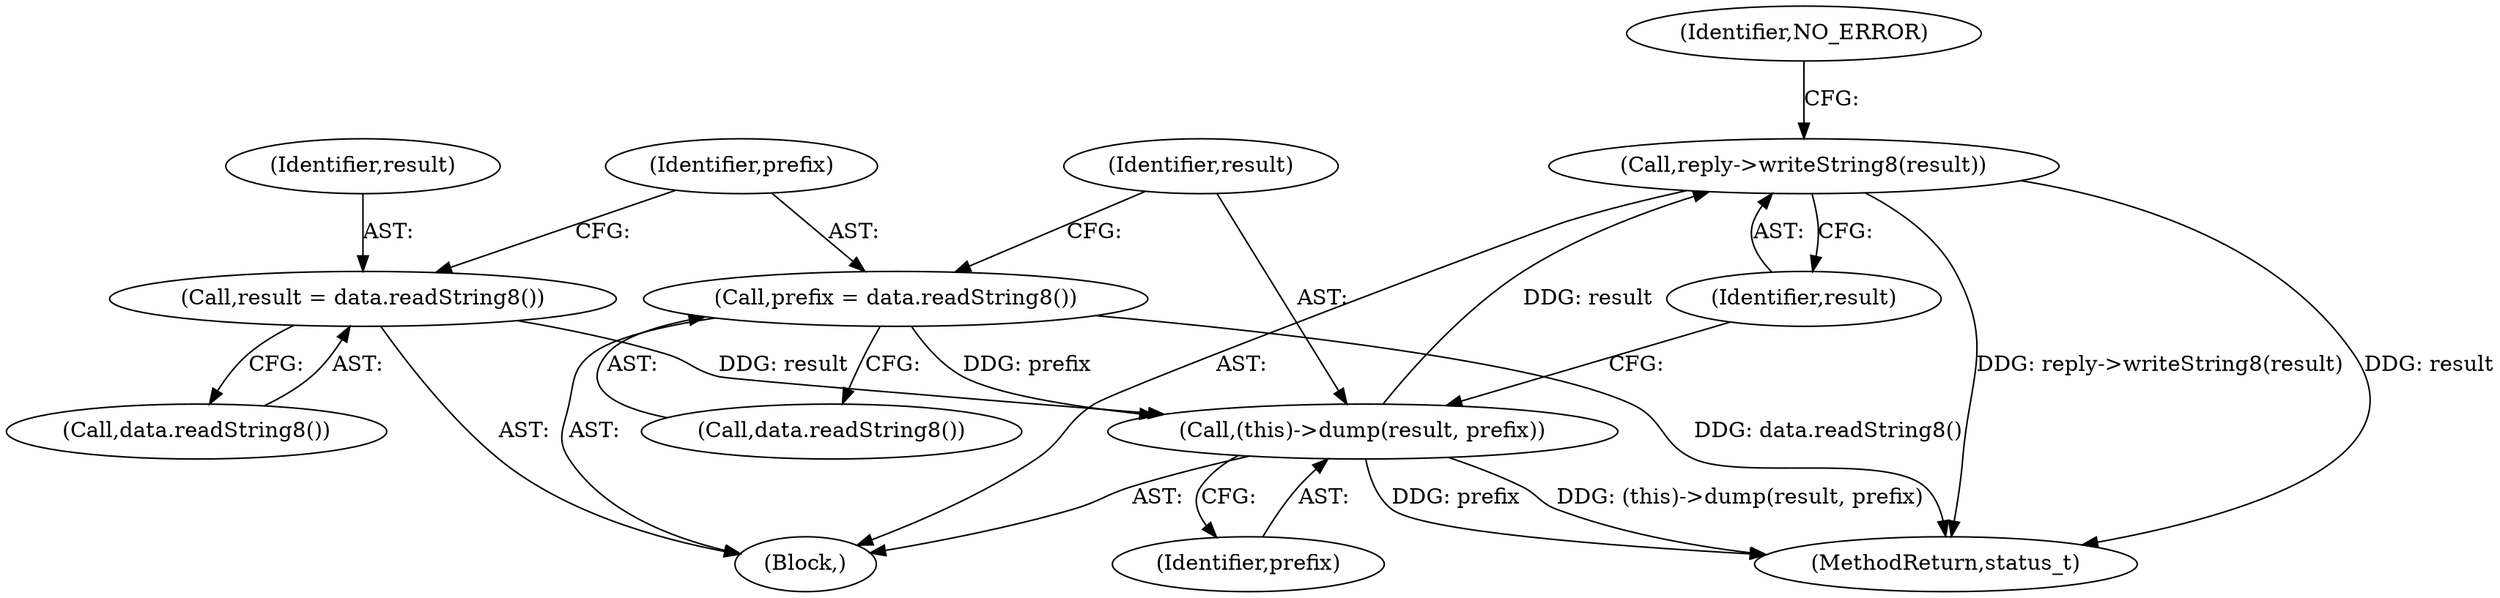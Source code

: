 digraph "0_Android_dded8fdbb700d6cc498debc69a780915bc34d755@API" {
"1000466" [label="(Call,reply->writeString8(result))"];
"1000463" [label="(Call,(this)->dump(result, prefix))"];
"1000456" [label="(Call,result = data.readString8())"];
"1000460" [label="(Call,prefix = data.readString8())"];
"1000450" [label="(Block,)"];
"1000464" [label="(Identifier,result)"];
"1000457" [label="(Identifier,result)"];
"1000469" [label="(Identifier,NO_ERROR)"];
"1000462" [label="(Call,data.readString8())"];
"1000461" [label="(Identifier,prefix)"];
"1000467" [label="(Identifier,result)"];
"1000465" [label="(Identifier,prefix)"];
"1000456" [label="(Call,result = data.readString8())"];
"1000476" [label="(MethodReturn,status_t)"];
"1000463" [label="(Call,(this)->dump(result, prefix))"];
"1000458" [label="(Call,data.readString8())"];
"1000460" [label="(Call,prefix = data.readString8())"];
"1000466" [label="(Call,reply->writeString8(result))"];
"1000466" -> "1000450"  [label="AST: "];
"1000466" -> "1000467"  [label="CFG: "];
"1000467" -> "1000466"  [label="AST: "];
"1000469" -> "1000466"  [label="CFG: "];
"1000466" -> "1000476"  [label="DDG: result"];
"1000466" -> "1000476"  [label="DDG: reply->writeString8(result)"];
"1000463" -> "1000466"  [label="DDG: result"];
"1000463" -> "1000450"  [label="AST: "];
"1000463" -> "1000465"  [label="CFG: "];
"1000464" -> "1000463"  [label="AST: "];
"1000465" -> "1000463"  [label="AST: "];
"1000467" -> "1000463"  [label="CFG: "];
"1000463" -> "1000476"  [label="DDG: prefix"];
"1000463" -> "1000476"  [label="DDG: (this)->dump(result, prefix)"];
"1000456" -> "1000463"  [label="DDG: result"];
"1000460" -> "1000463"  [label="DDG: prefix"];
"1000456" -> "1000450"  [label="AST: "];
"1000456" -> "1000458"  [label="CFG: "];
"1000457" -> "1000456"  [label="AST: "];
"1000458" -> "1000456"  [label="AST: "];
"1000461" -> "1000456"  [label="CFG: "];
"1000460" -> "1000450"  [label="AST: "];
"1000460" -> "1000462"  [label="CFG: "];
"1000461" -> "1000460"  [label="AST: "];
"1000462" -> "1000460"  [label="AST: "];
"1000464" -> "1000460"  [label="CFG: "];
"1000460" -> "1000476"  [label="DDG: data.readString8()"];
}
